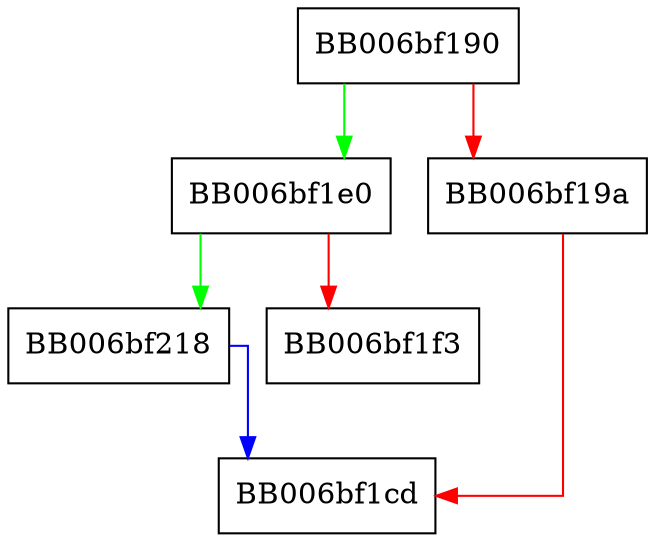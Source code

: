 digraph dh2text_encode {
  node [shape="box"];
  graph [splines=ortho];
  BB006bf190 -> BB006bf1e0 [color="green"];
  BB006bf190 -> BB006bf19a [color="red"];
  BB006bf19a -> BB006bf1cd [color="red"];
  BB006bf1e0 -> BB006bf218 [color="green"];
  BB006bf1e0 -> BB006bf1f3 [color="red"];
  BB006bf218 -> BB006bf1cd [color="blue"];
}